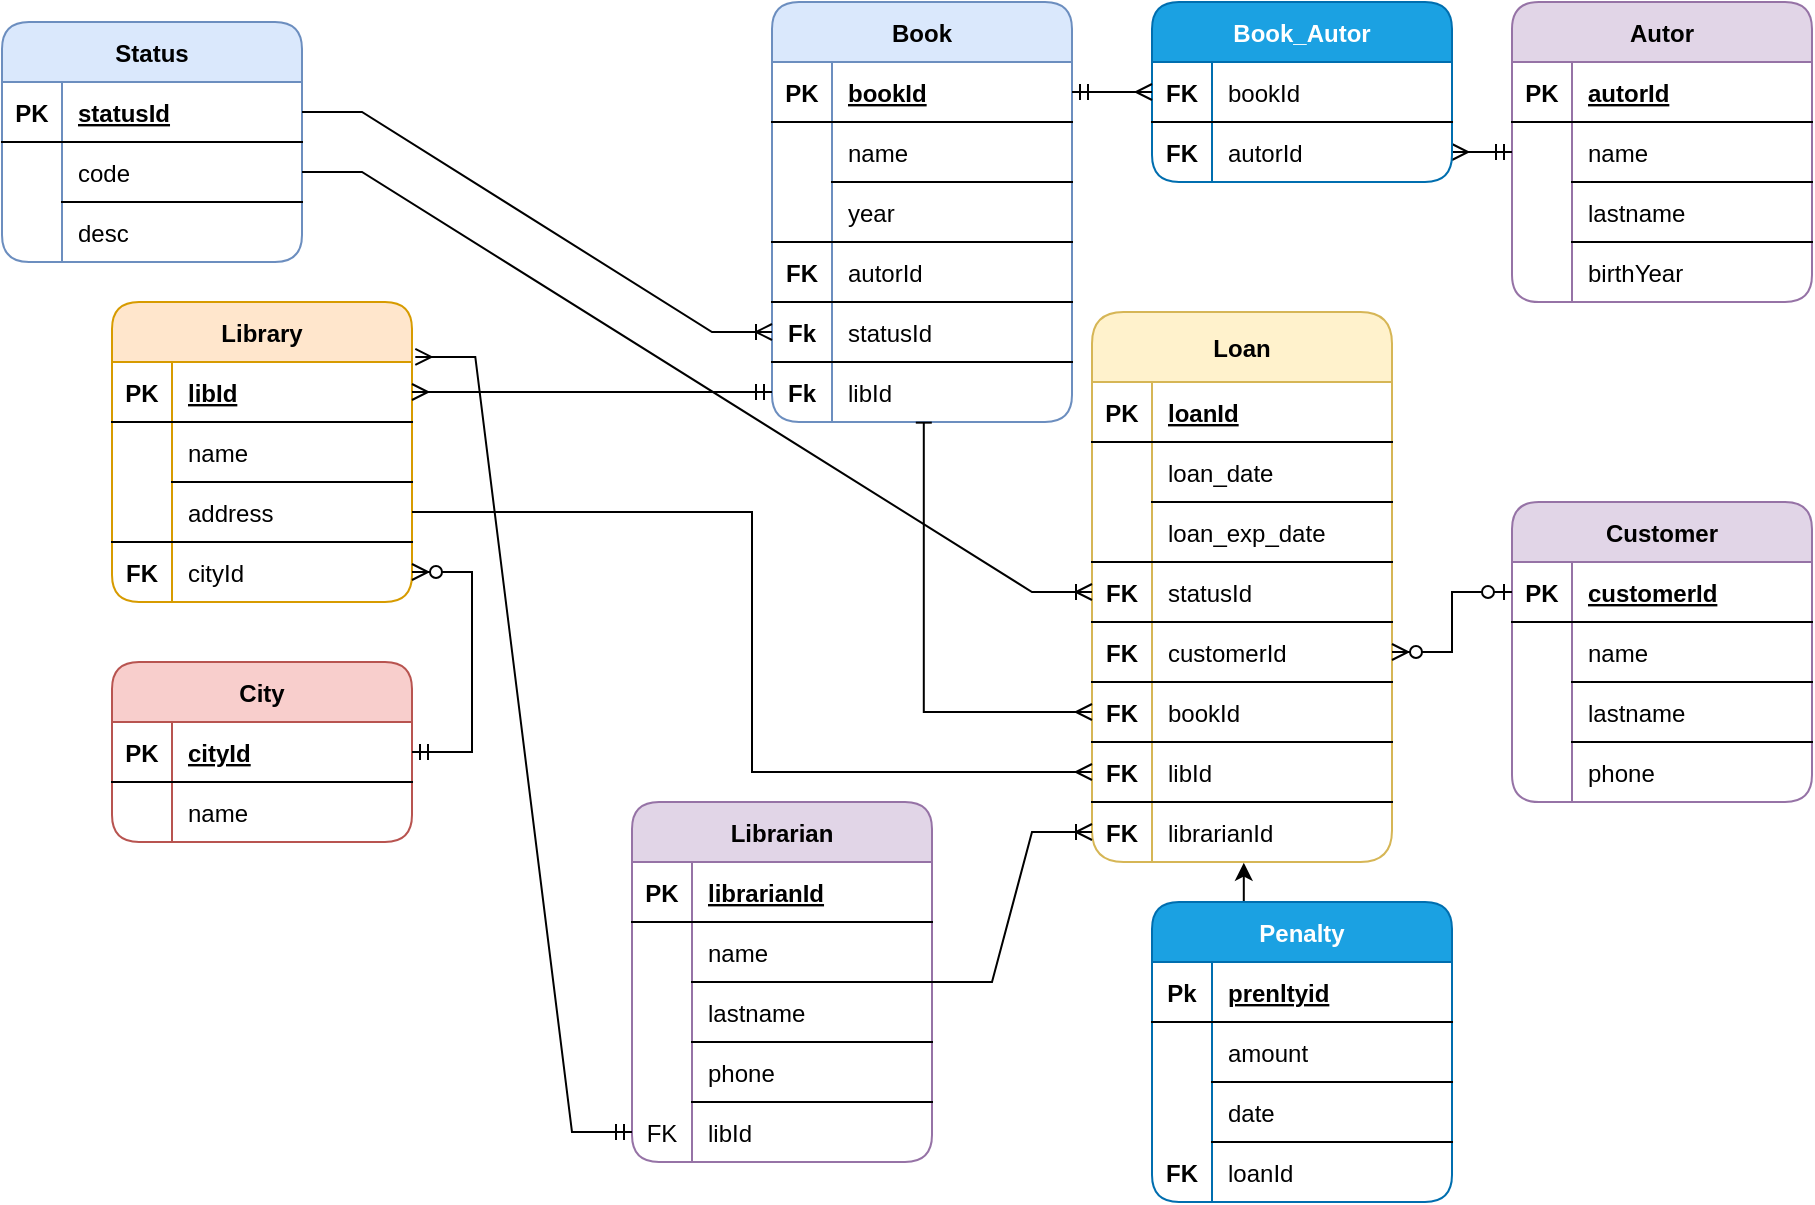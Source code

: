 <mxfile version="24.8.2">
  <diagram id="R2lEEEUBdFMjLlhIrx00" name="Page-1">
    <mxGraphModel dx="1195" dy="683" grid="1" gridSize="10" guides="1" tooltips="1" connect="1" arrows="1" fold="1" page="1" pageScale="1" pageWidth="850" pageHeight="1100" math="0" shadow="0" extFonts="Permanent Marker^https://fonts.googleapis.com/css?family=Permanent+Marker">
      <root>
        <mxCell id="0" />
        <mxCell id="1" parent="0" />
        <mxCell id="C-vyLk0tnHw3VtMMgP7b-23" value="Library" style="shape=table;startSize=30;container=1;collapsible=1;childLayout=tableLayout;fixedRows=1;rowLines=0;fontStyle=1;align=center;resizeLast=1;fillColor=#ffe6cc;strokeColor=#d79b00;rounded=1;" parent="1" vertex="1">
          <mxGeometry x="330" y="160" width="150" height="150" as="geometry" />
        </mxCell>
        <mxCell id="C-vyLk0tnHw3VtMMgP7b-24" value="" style="shape=partialRectangle;collapsible=0;dropTarget=0;pointerEvents=0;fillColor=none;points=[[0,0.5],[1,0.5]];portConstraint=eastwest;top=0;left=0;right=0;bottom=1;" parent="C-vyLk0tnHw3VtMMgP7b-23" vertex="1">
          <mxGeometry y="30" width="150" height="30" as="geometry" />
        </mxCell>
        <mxCell id="C-vyLk0tnHw3VtMMgP7b-25" value="PK" style="shape=partialRectangle;overflow=hidden;connectable=0;fillColor=none;top=0;left=0;bottom=0;right=0;fontStyle=1;" parent="C-vyLk0tnHw3VtMMgP7b-24" vertex="1">
          <mxGeometry width="30" height="30" as="geometry">
            <mxRectangle width="30" height="30" as="alternateBounds" />
          </mxGeometry>
        </mxCell>
        <mxCell id="C-vyLk0tnHw3VtMMgP7b-26" value="libId" style="shape=partialRectangle;overflow=hidden;connectable=0;fillColor=none;top=0;left=0;bottom=0;right=0;align=left;spacingLeft=6;fontStyle=5;" parent="C-vyLk0tnHw3VtMMgP7b-24" vertex="1">
          <mxGeometry x="30" width="120" height="30" as="geometry">
            <mxRectangle width="120" height="30" as="alternateBounds" />
          </mxGeometry>
        </mxCell>
        <mxCell id="C-vyLk0tnHw3VtMMgP7b-27" value="" style="shape=partialRectangle;collapsible=0;dropTarget=0;pointerEvents=0;fillColor=none;points=[[0,0.5],[1,0.5]];portConstraint=eastwest;top=0;left=0;right=0;bottom=0;" parent="C-vyLk0tnHw3VtMMgP7b-23" vertex="1">
          <mxGeometry y="60" width="150" height="30" as="geometry" />
        </mxCell>
        <mxCell id="C-vyLk0tnHw3VtMMgP7b-28" value="" style="shape=partialRectangle;overflow=hidden;connectable=0;fillColor=none;top=0;left=0;bottom=0;right=0;" parent="C-vyLk0tnHw3VtMMgP7b-27" vertex="1">
          <mxGeometry width="30" height="30" as="geometry">
            <mxRectangle width="30" height="30" as="alternateBounds" />
          </mxGeometry>
        </mxCell>
        <mxCell id="C-vyLk0tnHw3VtMMgP7b-29" value="name" style="shape=partialRectangle;overflow=hidden;connectable=0;fillColor=none;top=0;left=0;bottom=1;right=0;align=left;spacingLeft=6;" parent="C-vyLk0tnHw3VtMMgP7b-27" vertex="1">
          <mxGeometry x="30" width="120" height="30" as="geometry">
            <mxRectangle width="120" height="30" as="alternateBounds" />
          </mxGeometry>
        </mxCell>
        <mxCell id="Ng7OdXi_obNpGHTxMMuR-21" value="" style="shape=partialRectangle;collapsible=0;dropTarget=0;pointerEvents=0;fillColor=none;points=[[0,0.5],[1,0.5]];portConstraint=eastwest;top=0;left=0;right=0;bottom=0;" vertex="1" parent="C-vyLk0tnHw3VtMMgP7b-23">
          <mxGeometry y="90" width="150" height="30" as="geometry" />
        </mxCell>
        <mxCell id="Ng7OdXi_obNpGHTxMMuR-22" value="" style="shape=partialRectangle;overflow=hidden;connectable=0;fillColor=none;top=0;left=0;bottom=0;right=0;" vertex="1" parent="Ng7OdXi_obNpGHTxMMuR-21">
          <mxGeometry width="30" height="30" as="geometry">
            <mxRectangle width="30" height="30" as="alternateBounds" />
          </mxGeometry>
        </mxCell>
        <mxCell id="Ng7OdXi_obNpGHTxMMuR-23" value="address" style="shape=partialRectangle;overflow=hidden;connectable=0;fillColor=none;top=0;left=0;bottom=1;right=0;align=left;spacingLeft=6;" vertex="1" parent="Ng7OdXi_obNpGHTxMMuR-21">
          <mxGeometry x="30" width="120" height="30" as="geometry">
            <mxRectangle width="120" height="30" as="alternateBounds" />
          </mxGeometry>
        </mxCell>
        <mxCell id="Ng7OdXi_obNpGHTxMMuR-24" value="" style="shape=partialRectangle;collapsible=0;dropTarget=0;pointerEvents=0;fillColor=none;points=[[0,0.5],[1,0.5]];portConstraint=eastwest;top=0;left=0;right=0;bottom=0;" vertex="1" parent="C-vyLk0tnHw3VtMMgP7b-23">
          <mxGeometry y="120" width="150" height="30" as="geometry" />
        </mxCell>
        <mxCell id="Ng7OdXi_obNpGHTxMMuR-25" value="FK" style="shape=partialRectangle;overflow=hidden;connectable=0;fillColor=none;top=1;left=0;bottom=0;right=0;fontStyle=1" vertex="1" parent="Ng7OdXi_obNpGHTxMMuR-24">
          <mxGeometry width="30" height="30" as="geometry">
            <mxRectangle width="30" height="30" as="alternateBounds" />
          </mxGeometry>
        </mxCell>
        <mxCell id="Ng7OdXi_obNpGHTxMMuR-26" value="cityId" style="shape=partialRectangle;overflow=hidden;connectable=0;fillColor=none;top=0;left=0;bottom=0;right=0;align=left;spacingLeft=6;fontColor=default;labelBorderColor=none;" vertex="1" parent="Ng7OdXi_obNpGHTxMMuR-24">
          <mxGeometry x="30" width="120" height="30" as="geometry">
            <mxRectangle width="120" height="30" as="alternateBounds" />
          </mxGeometry>
        </mxCell>
        <mxCell id="Ng7OdXi_obNpGHTxMMuR-40" value="City" style="shape=table;startSize=30;container=1;collapsible=1;childLayout=tableLayout;fixedRows=1;rowLines=0;fontStyle=1;align=center;resizeLast=1;fillColor=#f8cecc;strokeColor=#b85450;rounded=1;" vertex="1" parent="1">
          <mxGeometry x="330" y="340" width="150" height="90" as="geometry" />
        </mxCell>
        <mxCell id="Ng7OdXi_obNpGHTxMMuR-41" value="" style="shape=partialRectangle;collapsible=0;dropTarget=0;pointerEvents=0;fillColor=none;points=[[0,0.5],[1,0.5]];portConstraint=eastwest;top=0;left=0;right=0;bottom=1;" vertex="1" parent="Ng7OdXi_obNpGHTxMMuR-40">
          <mxGeometry y="30" width="150" height="30" as="geometry" />
        </mxCell>
        <mxCell id="Ng7OdXi_obNpGHTxMMuR-42" value="PK" style="shape=partialRectangle;overflow=hidden;connectable=0;fillColor=none;top=0;left=0;bottom=0;right=0;fontStyle=1;" vertex="1" parent="Ng7OdXi_obNpGHTxMMuR-41">
          <mxGeometry width="30" height="30" as="geometry">
            <mxRectangle width="30" height="30" as="alternateBounds" />
          </mxGeometry>
        </mxCell>
        <mxCell id="Ng7OdXi_obNpGHTxMMuR-43" value="cityId" style="shape=partialRectangle;overflow=hidden;connectable=0;fillColor=none;top=0;left=0;bottom=0;right=0;align=left;spacingLeft=6;fontStyle=5;" vertex="1" parent="Ng7OdXi_obNpGHTxMMuR-41">
          <mxGeometry x="30" width="120" height="30" as="geometry">
            <mxRectangle width="120" height="30" as="alternateBounds" />
          </mxGeometry>
        </mxCell>
        <mxCell id="Ng7OdXi_obNpGHTxMMuR-44" value="" style="shape=partialRectangle;collapsible=0;dropTarget=0;pointerEvents=0;fillColor=none;points=[[0,0.5],[1,0.5]];portConstraint=eastwest;top=0;left=0;right=0;bottom=0;" vertex="1" parent="Ng7OdXi_obNpGHTxMMuR-40">
          <mxGeometry y="60" width="150" height="30" as="geometry" />
        </mxCell>
        <mxCell id="Ng7OdXi_obNpGHTxMMuR-45" value="" style="shape=partialRectangle;overflow=hidden;connectable=0;fillColor=none;top=0;left=0;bottom=0;right=0;" vertex="1" parent="Ng7OdXi_obNpGHTxMMuR-44">
          <mxGeometry width="30" height="30" as="geometry">
            <mxRectangle width="30" height="30" as="alternateBounds" />
          </mxGeometry>
        </mxCell>
        <mxCell id="Ng7OdXi_obNpGHTxMMuR-46" value="name" style="shape=partialRectangle;overflow=hidden;connectable=0;fillColor=none;top=0;left=0;bottom=0;right=0;align=left;spacingLeft=6;" vertex="1" parent="Ng7OdXi_obNpGHTxMMuR-44">
          <mxGeometry x="30" width="120" height="30" as="geometry">
            <mxRectangle width="120" height="30" as="alternateBounds" />
          </mxGeometry>
        </mxCell>
        <mxCell id="Ng7OdXi_obNpGHTxMMuR-55" value="" style="edgeStyle=entityRelationEdgeStyle;fontSize=12;html=1;endArrow=ERzeroToMany;startArrow=ERmandOne;rounded=0;exitX=1;exitY=0.5;exitDx=0;exitDy=0;" edge="1" parent="1" source="Ng7OdXi_obNpGHTxMMuR-41" target="Ng7OdXi_obNpGHTxMMuR-24">
          <mxGeometry width="100" height="100" relative="1" as="geometry">
            <mxPoint x="200.2" y="540" as="sourcePoint" />
            <mxPoint x="220.0" y="320.0" as="targetPoint" />
          </mxGeometry>
        </mxCell>
        <mxCell id="Ng7OdXi_obNpGHTxMMuR-56" value="Book " style="shape=table;startSize=30;container=1;collapsible=1;childLayout=tableLayout;fixedRows=1;rowLines=0;fontStyle=1;align=center;resizeLast=1;fillColor=#dae8fc;strokeColor=#6c8ebf;rounded=1;" vertex="1" parent="1">
          <mxGeometry x="660" y="10" width="150" height="210" as="geometry" />
        </mxCell>
        <mxCell id="Ng7OdXi_obNpGHTxMMuR-57" value="" style="shape=partialRectangle;collapsible=0;dropTarget=0;pointerEvents=0;fillColor=none;points=[[0,0.5],[1,0.5]];portConstraint=eastwest;top=0;left=0;right=0;bottom=1;" vertex="1" parent="Ng7OdXi_obNpGHTxMMuR-56">
          <mxGeometry y="30" width="150" height="30" as="geometry" />
        </mxCell>
        <mxCell id="Ng7OdXi_obNpGHTxMMuR-58" value="PK" style="shape=partialRectangle;overflow=hidden;connectable=0;fillColor=none;top=0;left=0;bottom=0;right=0;fontStyle=1;" vertex="1" parent="Ng7OdXi_obNpGHTxMMuR-57">
          <mxGeometry width="30" height="30" as="geometry">
            <mxRectangle width="30" height="30" as="alternateBounds" />
          </mxGeometry>
        </mxCell>
        <mxCell id="Ng7OdXi_obNpGHTxMMuR-59" value="bookId" style="shape=partialRectangle;overflow=hidden;connectable=0;fillColor=none;top=0;left=0;bottom=0;right=0;align=left;spacingLeft=6;fontStyle=5;" vertex="1" parent="Ng7OdXi_obNpGHTxMMuR-57">
          <mxGeometry x="30" width="120" height="30" as="geometry">
            <mxRectangle width="120" height="30" as="alternateBounds" />
          </mxGeometry>
        </mxCell>
        <mxCell id="Ng7OdXi_obNpGHTxMMuR-60" value="" style="shape=partialRectangle;collapsible=0;dropTarget=0;pointerEvents=0;fillColor=none;points=[[0,0.5],[1,0.5]];portConstraint=eastwest;top=0;left=0;right=0;bottom=0;" vertex="1" parent="Ng7OdXi_obNpGHTxMMuR-56">
          <mxGeometry y="60" width="150" height="30" as="geometry" />
        </mxCell>
        <mxCell id="Ng7OdXi_obNpGHTxMMuR-61" value="" style="shape=partialRectangle;overflow=hidden;connectable=0;fillColor=none;top=0;left=0;bottom=0;right=0;" vertex="1" parent="Ng7OdXi_obNpGHTxMMuR-60">
          <mxGeometry width="30" height="30" as="geometry">
            <mxRectangle width="30" height="30" as="alternateBounds" />
          </mxGeometry>
        </mxCell>
        <mxCell id="Ng7OdXi_obNpGHTxMMuR-62" value="name" style="shape=partialRectangle;overflow=hidden;connectable=0;fillColor=none;top=0;left=0;bottom=1;right=0;align=left;spacingLeft=6;" vertex="1" parent="Ng7OdXi_obNpGHTxMMuR-60">
          <mxGeometry x="30" width="120" height="30" as="geometry">
            <mxRectangle width="120" height="30" as="alternateBounds" />
          </mxGeometry>
        </mxCell>
        <mxCell id="Ng7OdXi_obNpGHTxMMuR-63" value="" style="shape=partialRectangle;collapsible=0;dropTarget=0;pointerEvents=0;fillColor=none;points=[[0,0.5],[1,0.5]];portConstraint=eastwest;top=0;left=0;right=0;bottom=0;" vertex="1" parent="Ng7OdXi_obNpGHTxMMuR-56">
          <mxGeometry y="90" width="150" height="30" as="geometry" />
        </mxCell>
        <mxCell id="Ng7OdXi_obNpGHTxMMuR-64" value="" style="shape=partialRectangle;overflow=hidden;connectable=0;fillColor=none;top=0;left=0;bottom=0;right=0;" vertex="1" parent="Ng7OdXi_obNpGHTxMMuR-63">
          <mxGeometry width="30" height="30" as="geometry">
            <mxRectangle width="30" height="30" as="alternateBounds" />
          </mxGeometry>
        </mxCell>
        <mxCell id="Ng7OdXi_obNpGHTxMMuR-65" value="year" style="shape=partialRectangle;overflow=hidden;connectable=0;fillColor=none;top=0;left=0;bottom=1;right=0;align=left;spacingLeft=6;" vertex="1" parent="Ng7OdXi_obNpGHTxMMuR-63">
          <mxGeometry x="30" width="120" height="30" as="geometry">
            <mxRectangle width="120" height="30" as="alternateBounds" />
          </mxGeometry>
        </mxCell>
        <mxCell id="Ng7OdXi_obNpGHTxMMuR-69" value="" style="shape=partialRectangle;collapsible=0;dropTarget=0;pointerEvents=0;fillColor=none;points=[[0,0.5],[1,0.5]];portConstraint=eastwest;top=0;left=0;right=0;bottom=0;" vertex="1" parent="Ng7OdXi_obNpGHTxMMuR-56">
          <mxGeometry y="120" width="150" height="30" as="geometry" />
        </mxCell>
        <mxCell id="Ng7OdXi_obNpGHTxMMuR-70" value="FK" style="shape=partialRectangle;overflow=hidden;connectable=0;fillColor=none;top=1;left=0;bottom=1;right=0;fontStyle=1" vertex="1" parent="Ng7OdXi_obNpGHTxMMuR-69">
          <mxGeometry width="30" height="30" as="geometry">
            <mxRectangle width="30" height="30" as="alternateBounds" />
          </mxGeometry>
        </mxCell>
        <mxCell id="Ng7OdXi_obNpGHTxMMuR-71" value="autorId" style="shape=partialRectangle;overflow=hidden;connectable=0;fillColor=none;top=0;left=0;bottom=1;right=0;align=left;spacingLeft=6;" vertex="1" parent="Ng7OdXi_obNpGHTxMMuR-69">
          <mxGeometry x="30" width="120" height="30" as="geometry">
            <mxRectangle width="120" height="30" as="alternateBounds" />
          </mxGeometry>
        </mxCell>
        <mxCell id="Ng7OdXi_obNpGHTxMMuR-72" value="" style="shape=partialRectangle;collapsible=0;dropTarget=0;pointerEvents=0;fillColor=none;points=[[0,0.5],[1,0.5]];portConstraint=eastwest;top=0;left=0;right=0;bottom=0;" vertex="1" parent="Ng7OdXi_obNpGHTxMMuR-56">
          <mxGeometry y="150" width="150" height="30" as="geometry" />
        </mxCell>
        <mxCell id="Ng7OdXi_obNpGHTxMMuR-73" value="Fk" style="shape=partialRectangle;overflow=hidden;connectable=0;fillColor=none;top=0;left=0;bottom=1;right=0;fontStyle=1" vertex="1" parent="Ng7OdXi_obNpGHTxMMuR-72">
          <mxGeometry width="30" height="30" as="geometry">
            <mxRectangle width="30" height="30" as="alternateBounds" />
          </mxGeometry>
        </mxCell>
        <mxCell id="Ng7OdXi_obNpGHTxMMuR-74" value="statusId" style="shape=partialRectangle;overflow=hidden;connectable=0;fillColor=none;top=0;left=0;bottom=1;right=0;align=left;spacingLeft=6;" vertex="1" parent="Ng7OdXi_obNpGHTxMMuR-72">
          <mxGeometry x="30" width="120" height="30" as="geometry">
            <mxRectangle width="120" height="30" as="alternateBounds" />
          </mxGeometry>
        </mxCell>
        <mxCell id="Ng7OdXi_obNpGHTxMMuR-89" value="" style="shape=partialRectangle;collapsible=0;dropTarget=0;pointerEvents=0;fillColor=none;points=[[0,0.5],[1,0.5]];portConstraint=eastwest;top=0;left=0;right=0;bottom=0;" vertex="1" parent="Ng7OdXi_obNpGHTxMMuR-56">
          <mxGeometry y="180" width="150" height="30" as="geometry" />
        </mxCell>
        <mxCell id="Ng7OdXi_obNpGHTxMMuR-90" value="Fk" style="shape=partialRectangle;overflow=hidden;connectable=0;fillColor=none;top=0;left=0;bottom=0;right=0;fontStyle=1" vertex="1" parent="Ng7OdXi_obNpGHTxMMuR-89">
          <mxGeometry width="30" height="30" as="geometry">
            <mxRectangle width="30" height="30" as="alternateBounds" />
          </mxGeometry>
        </mxCell>
        <mxCell id="Ng7OdXi_obNpGHTxMMuR-91" value="libId" style="shape=partialRectangle;overflow=hidden;connectable=0;fillColor=none;top=0;left=0;bottom=0;right=0;align=left;spacingLeft=6;" vertex="1" parent="Ng7OdXi_obNpGHTxMMuR-89">
          <mxGeometry x="30" width="120" height="30" as="geometry">
            <mxRectangle width="120" height="30" as="alternateBounds" />
          </mxGeometry>
        </mxCell>
        <mxCell id="Ng7OdXi_obNpGHTxMMuR-75" value="Autor" style="shape=table;startSize=30;container=1;collapsible=1;childLayout=tableLayout;fixedRows=1;rowLines=0;fontStyle=1;align=center;resizeLast=1;fillColor=#e1d5e7;strokeColor=#9673a6;rounded=1;" vertex="1" parent="1">
          <mxGeometry x="1030" y="10" width="150" height="150" as="geometry" />
        </mxCell>
        <mxCell id="Ng7OdXi_obNpGHTxMMuR-76" value="" style="shape=partialRectangle;collapsible=0;dropTarget=0;pointerEvents=0;fillColor=none;points=[[0,0.5],[1,0.5]];portConstraint=eastwest;top=0;left=0;right=0;bottom=1;" vertex="1" parent="Ng7OdXi_obNpGHTxMMuR-75">
          <mxGeometry y="30" width="150" height="30" as="geometry" />
        </mxCell>
        <mxCell id="Ng7OdXi_obNpGHTxMMuR-77" value="PK" style="shape=partialRectangle;overflow=hidden;connectable=0;fillColor=none;top=0;left=0;bottom=0;right=0;fontStyle=1;" vertex="1" parent="Ng7OdXi_obNpGHTxMMuR-76">
          <mxGeometry width="30" height="30" as="geometry">
            <mxRectangle width="30" height="30" as="alternateBounds" />
          </mxGeometry>
        </mxCell>
        <mxCell id="Ng7OdXi_obNpGHTxMMuR-78" value="autorId" style="shape=partialRectangle;overflow=hidden;connectable=0;fillColor=none;top=0;left=0;bottom=0;right=0;align=left;spacingLeft=6;fontStyle=5;" vertex="1" parent="Ng7OdXi_obNpGHTxMMuR-76">
          <mxGeometry x="30" width="120" height="30" as="geometry">
            <mxRectangle width="120" height="30" as="alternateBounds" />
          </mxGeometry>
        </mxCell>
        <mxCell id="Ng7OdXi_obNpGHTxMMuR-79" value="" style="shape=partialRectangle;collapsible=0;dropTarget=0;pointerEvents=0;fillColor=none;points=[[0,0.5],[1,0.5]];portConstraint=eastwest;top=0;left=0;right=0;bottom=0;" vertex="1" parent="Ng7OdXi_obNpGHTxMMuR-75">
          <mxGeometry y="60" width="150" height="30" as="geometry" />
        </mxCell>
        <mxCell id="Ng7OdXi_obNpGHTxMMuR-80" value="" style="shape=partialRectangle;overflow=hidden;connectable=0;fillColor=none;top=0;left=0;bottom=0;right=0;" vertex="1" parent="Ng7OdXi_obNpGHTxMMuR-79">
          <mxGeometry width="30" height="30" as="geometry">
            <mxRectangle width="30" height="30" as="alternateBounds" />
          </mxGeometry>
        </mxCell>
        <mxCell id="Ng7OdXi_obNpGHTxMMuR-81" value="name" style="shape=partialRectangle;overflow=hidden;connectable=0;fillColor=none;top=0;left=0;bottom=1;right=0;align=left;spacingLeft=6;" vertex="1" parent="Ng7OdXi_obNpGHTxMMuR-79">
          <mxGeometry x="30" width="120" height="30" as="geometry">
            <mxRectangle width="120" height="30" as="alternateBounds" />
          </mxGeometry>
        </mxCell>
        <mxCell id="Ng7OdXi_obNpGHTxMMuR-82" value="" style="shape=partialRectangle;collapsible=0;dropTarget=0;pointerEvents=0;fillColor=none;points=[[0,0.5],[1,0.5]];portConstraint=eastwest;top=0;left=0;right=0;bottom=0;" vertex="1" parent="Ng7OdXi_obNpGHTxMMuR-75">
          <mxGeometry y="90" width="150" height="30" as="geometry" />
        </mxCell>
        <mxCell id="Ng7OdXi_obNpGHTxMMuR-83" value="" style="shape=partialRectangle;overflow=hidden;connectable=0;fillColor=none;top=0;left=0;bottom=0;right=0;" vertex="1" parent="Ng7OdXi_obNpGHTxMMuR-82">
          <mxGeometry width="30" height="30" as="geometry">
            <mxRectangle width="30" height="30" as="alternateBounds" />
          </mxGeometry>
        </mxCell>
        <mxCell id="Ng7OdXi_obNpGHTxMMuR-84" value="lastname" style="shape=partialRectangle;overflow=hidden;connectable=0;fillColor=none;top=0;left=0;bottom=1;right=0;align=left;spacingLeft=6;" vertex="1" parent="Ng7OdXi_obNpGHTxMMuR-82">
          <mxGeometry x="30" width="120" height="30" as="geometry">
            <mxRectangle width="120" height="30" as="alternateBounds" />
          </mxGeometry>
        </mxCell>
        <mxCell id="Ng7OdXi_obNpGHTxMMuR-85" value="" style="shape=partialRectangle;collapsible=0;dropTarget=0;pointerEvents=0;fillColor=none;points=[[0,0.5],[1,0.5]];portConstraint=eastwest;top=0;left=0;right=0;bottom=0;" vertex="1" parent="Ng7OdXi_obNpGHTxMMuR-75">
          <mxGeometry y="120" width="150" height="30" as="geometry" />
        </mxCell>
        <mxCell id="Ng7OdXi_obNpGHTxMMuR-86" value="" style="shape=partialRectangle;overflow=hidden;connectable=0;fillColor=none;top=0;left=0;bottom=0;right=0;fontStyle=1" vertex="1" parent="Ng7OdXi_obNpGHTxMMuR-85">
          <mxGeometry width="30" height="30" as="geometry">
            <mxRectangle width="30" height="30" as="alternateBounds" />
          </mxGeometry>
        </mxCell>
        <mxCell id="Ng7OdXi_obNpGHTxMMuR-87" value="birthYear" style="shape=partialRectangle;overflow=hidden;connectable=0;fillColor=none;top=0;left=0;bottom=0;right=0;align=left;spacingLeft=6;fontColor=default;labelBorderColor=none;" vertex="1" parent="Ng7OdXi_obNpGHTxMMuR-85">
          <mxGeometry x="30" width="120" height="30" as="geometry">
            <mxRectangle width="120" height="30" as="alternateBounds" />
          </mxGeometry>
        </mxCell>
        <mxCell id="Ng7OdXi_obNpGHTxMMuR-88" value="" style="edgeStyle=entityRelationEdgeStyle;fontSize=12;html=1;endArrow=ERmany;startArrow=ERmandOne;rounded=0;exitX=0;exitY=0.5;exitDx=0;exitDy=0;entryX=1;entryY=0.5;entryDx=0;entryDy=0;endFill=0;" edge="1" parent="1" source="Ng7OdXi_obNpGHTxMMuR-79" target="Ng7OdXi_obNpGHTxMMuR-166">
          <mxGeometry width="100" height="100" relative="1" as="geometry">
            <mxPoint x="210" y="65" as="sourcePoint" />
            <mxPoint x="270" y="155" as="targetPoint" />
          </mxGeometry>
        </mxCell>
        <mxCell id="Ng7OdXi_obNpGHTxMMuR-92" value="" style="edgeStyle=entityRelationEdgeStyle;fontSize=12;html=1;endArrow=ERmany;startArrow=ERmandOne;rounded=0;exitX=0;exitY=0.5;exitDx=0;exitDy=0;entryX=1;entryY=0.5;entryDx=0;entryDy=0;endFill=0;" edge="1" parent="1" source="Ng7OdXi_obNpGHTxMMuR-89" target="C-vyLk0tnHw3VtMMgP7b-24">
          <mxGeometry width="100" height="100" relative="1" as="geometry">
            <mxPoint x="780" y="65" as="sourcePoint" />
            <mxPoint x="720" y="155" as="targetPoint" />
            <Array as="points">
              <mxPoint x="530" y="80" />
            </Array>
          </mxGeometry>
        </mxCell>
        <mxCell id="Ng7OdXi_obNpGHTxMMuR-93" value="Customer" style="shape=table;startSize=30;container=1;collapsible=1;childLayout=tableLayout;fixedRows=1;rowLines=0;fontStyle=1;align=center;resizeLast=1;fillColor=#e1d5e7;strokeColor=#9673a6;rounded=1;" vertex="1" parent="1">
          <mxGeometry x="1030" y="260" width="150" height="150" as="geometry" />
        </mxCell>
        <mxCell id="Ng7OdXi_obNpGHTxMMuR-94" value="" style="shape=partialRectangle;collapsible=0;dropTarget=0;pointerEvents=0;fillColor=none;points=[[0,0.5],[1,0.5]];portConstraint=eastwest;top=0;left=0;right=0;bottom=1;" vertex="1" parent="Ng7OdXi_obNpGHTxMMuR-93">
          <mxGeometry y="30" width="150" height="30" as="geometry" />
        </mxCell>
        <mxCell id="Ng7OdXi_obNpGHTxMMuR-95" value="PK" style="shape=partialRectangle;overflow=hidden;connectable=0;fillColor=none;top=0;left=0;bottom=0;right=0;fontStyle=1;" vertex="1" parent="Ng7OdXi_obNpGHTxMMuR-94">
          <mxGeometry width="30" height="30" as="geometry">
            <mxRectangle width="30" height="30" as="alternateBounds" />
          </mxGeometry>
        </mxCell>
        <mxCell id="Ng7OdXi_obNpGHTxMMuR-96" value="customerId" style="shape=partialRectangle;overflow=hidden;connectable=0;fillColor=none;top=0;left=0;bottom=0;right=0;align=left;spacingLeft=6;fontStyle=5;" vertex="1" parent="Ng7OdXi_obNpGHTxMMuR-94">
          <mxGeometry x="30" width="120" height="30" as="geometry">
            <mxRectangle width="120" height="30" as="alternateBounds" />
          </mxGeometry>
        </mxCell>
        <mxCell id="Ng7OdXi_obNpGHTxMMuR-97" value="" style="shape=partialRectangle;collapsible=0;dropTarget=0;pointerEvents=0;fillColor=none;points=[[0,0.5],[1,0.5]];portConstraint=eastwest;top=0;left=0;right=0;bottom=0;" vertex="1" parent="Ng7OdXi_obNpGHTxMMuR-93">
          <mxGeometry y="60" width="150" height="30" as="geometry" />
        </mxCell>
        <mxCell id="Ng7OdXi_obNpGHTxMMuR-98" value="" style="shape=partialRectangle;overflow=hidden;connectable=0;fillColor=none;top=0;left=0;bottom=0;right=0;" vertex="1" parent="Ng7OdXi_obNpGHTxMMuR-97">
          <mxGeometry width="30" height="30" as="geometry">
            <mxRectangle width="30" height="30" as="alternateBounds" />
          </mxGeometry>
        </mxCell>
        <mxCell id="Ng7OdXi_obNpGHTxMMuR-99" value="name" style="shape=partialRectangle;overflow=hidden;connectable=0;fillColor=none;top=0;left=0;bottom=1;right=0;align=left;spacingLeft=6;" vertex="1" parent="Ng7OdXi_obNpGHTxMMuR-97">
          <mxGeometry x="30" width="120" height="30" as="geometry">
            <mxRectangle width="120" height="30" as="alternateBounds" />
          </mxGeometry>
        </mxCell>
        <mxCell id="Ng7OdXi_obNpGHTxMMuR-100" value="" style="shape=partialRectangle;collapsible=0;dropTarget=0;pointerEvents=0;fillColor=none;points=[[0,0.5],[1,0.5]];portConstraint=eastwest;top=0;left=0;right=0;bottom=0;" vertex="1" parent="Ng7OdXi_obNpGHTxMMuR-93">
          <mxGeometry y="90" width="150" height="30" as="geometry" />
        </mxCell>
        <mxCell id="Ng7OdXi_obNpGHTxMMuR-101" value="" style="shape=partialRectangle;overflow=hidden;connectable=0;fillColor=none;top=0;left=0;bottom=0;right=0;" vertex="1" parent="Ng7OdXi_obNpGHTxMMuR-100">
          <mxGeometry width="30" height="30" as="geometry">
            <mxRectangle width="30" height="30" as="alternateBounds" />
          </mxGeometry>
        </mxCell>
        <mxCell id="Ng7OdXi_obNpGHTxMMuR-102" value="lastname" style="shape=partialRectangle;overflow=hidden;connectable=0;fillColor=none;top=0;left=0;bottom=1;right=0;align=left;spacingLeft=6;" vertex="1" parent="Ng7OdXi_obNpGHTxMMuR-100">
          <mxGeometry x="30" width="120" height="30" as="geometry">
            <mxRectangle width="120" height="30" as="alternateBounds" />
          </mxGeometry>
        </mxCell>
        <mxCell id="Ng7OdXi_obNpGHTxMMuR-103" value="" style="shape=partialRectangle;collapsible=0;dropTarget=0;pointerEvents=0;fillColor=none;points=[[0,0.5],[1,0.5]];portConstraint=eastwest;top=0;left=0;right=0;bottom=0;" vertex="1" parent="Ng7OdXi_obNpGHTxMMuR-93">
          <mxGeometry y="120" width="150" height="30" as="geometry" />
        </mxCell>
        <mxCell id="Ng7OdXi_obNpGHTxMMuR-104" value="" style="shape=partialRectangle;overflow=hidden;connectable=0;fillColor=none;top=0;left=0;bottom=0;right=0;fontStyle=1" vertex="1" parent="Ng7OdXi_obNpGHTxMMuR-103">
          <mxGeometry width="30" height="30" as="geometry">
            <mxRectangle width="30" height="30" as="alternateBounds" />
          </mxGeometry>
        </mxCell>
        <mxCell id="Ng7OdXi_obNpGHTxMMuR-105" value="phone" style="shape=partialRectangle;overflow=hidden;connectable=0;fillColor=none;top=0;left=0;bottom=0;right=0;align=left;spacingLeft=6;fontColor=default;labelBorderColor=none;" vertex="1" parent="Ng7OdXi_obNpGHTxMMuR-103">
          <mxGeometry x="30" width="120" height="30" as="geometry">
            <mxRectangle width="120" height="30" as="alternateBounds" />
          </mxGeometry>
        </mxCell>
        <mxCell id="Ng7OdXi_obNpGHTxMMuR-106" value="Librarian" style="shape=table;startSize=30;container=1;collapsible=1;childLayout=tableLayout;fixedRows=1;rowLines=0;fontStyle=1;align=center;resizeLast=1;fillColor=#e1d5e7;strokeColor=#9673a6;rounded=1;" vertex="1" parent="1">
          <mxGeometry x="590" y="410" width="150" height="180" as="geometry" />
        </mxCell>
        <mxCell id="Ng7OdXi_obNpGHTxMMuR-107" value="" style="shape=partialRectangle;collapsible=0;dropTarget=0;pointerEvents=0;fillColor=none;points=[[0,0.5],[1,0.5]];portConstraint=eastwest;top=0;left=0;right=0;bottom=1;" vertex="1" parent="Ng7OdXi_obNpGHTxMMuR-106">
          <mxGeometry y="30" width="150" height="30" as="geometry" />
        </mxCell>
        <mxCell id="Ng7OdXi_obNpGHTxMMuR-108" value="PK" style="shape=partialRectangle;overflow=hidden;connectable=0;fillColor=none;top=0;left=0;bottom=0;right=0;fontStyle=1;" vertex="1" parent="Ng7OdXi_obNpGHTxMMuR-107">
          <mxGeometry width="30" height="30" as="geometry">
            <mxRectangle width="30" height="30" as="alternateBounds" />
          </mxGeometry>
        </mxCell>
        <mxCell id="Ng7OdXi_obNpGHTxMMuR-109" value="librarianId" style="shape=partialRectangle;overflow=hidden;connectable=0;fillColor=none;top=0;left=0;bottom=0;right=0;align=left;spacingLeft=6;fontStyle=5;" vertex="1" parent="Ng7OdXi_obNpGHTxMMuR-107">
          <mxGeometry x="30" width="120" height="30" as="geometry">
            <mxRectangle width="120" height="30" as="alternateBounds" />
          </mxGeometry>
        </mxCell>
        <mxCell id="Ng7OdXi_obNpGHTxMMuR-110" value="" style="shape=partialRectangle;collapsible=0;dropTarget=0;pointerEvents=0;fillColor=none;points=[[0,0.5],[1,0.5]];portConstraint=eastwest;top=0;left=0;right=0;bottom=0;" vertex="1" parent="Ng7OdXi_obNpGHTxMMuR-106">
          <mxGeometry y="60" width="150" height="30" as="geometry" />
        </mxCell>
        <mxCell id="Ng7OdXi_obNpGHTxMMuR-111" value="" style="shape=partialRectangle;overflow=hidden;connectable=0;fillColor=none;top=0;left=0;bottom=0;right=0;" vertex="1" parent="Ng7OdXi_obNpGHTxMMuR-110">
          <mxGeometry width="30" height="30" as="geometry">
            <mxRectangle width="30" height="30" as="alternateBounds" />
          </mxGeometry>
        </mxCell>
        <mxCell id="Ng7OdXi_obNpGHTxMMuR-112" value="name" style="shape=partialRectangle;overflow=hidden;connectable=0;fillColor=none;top=0;left=0;bottom=1;right=0;align=left;spacingLeft=6;" vertex="1" parent="Ng7OdXi_obNpGHTxMMuR-110">
          <mxGeometry x="30" width="120" height="30" as="geometry">
            <mxRectangle width="120" height="30" as="alternateBounds" />
          </mxGeometry>
        </mxCell>
        <mxCell id="Ng7OdXi_obNpGHTxMMuR-113" value="" style="shape=partialRectangle;collapsible=0;dropTarget=0;pointerEvents=0;fillColor=none;points=[[0,0.5],[1,0.5]];portConstraint=eastwest;top=0;left=0;right=0;bottom=0;" vertex="1" parent="Ng7OdXi_obNpGHTxMMuR-106">
          <mxGeometry y="90" width="150" height="30" as="geometry" />
        </mxCell>
        <mxCell id="Ng7OdXi_obNpGHTxMMuR-114" value="" style="shape=partialRectangle;overflow=hidden;connectable=0;fillColor=none;top=0;left=0;bottom=0;right=0;" vertex="1" parent="Ng7OdXi_obNpGHTxMMuR-113">
          <mxGeometry width="30" height="30" as="geometry">
            <mxRectangle width="30" height="30" as="alternateBounds" />
          </mxGeometry>
        </mxCell>
        <mxCell id="Ng7OdXi_obNpGHTxMMuR-115" value="lastname" style="shape=partialRectangle;overflow=hidden;connectable=0;fillColor=none;top=0;left=0;bottom=1;right=0;align=left;spacingLeft=6;" vertex="1" parent="Ng7OdXi_obNpGHTxMMuR-113">
          <mxGeometry x="30" width="120" height="30" as="geometry">
            <mxRectangle width="120" height="30" as="alternateBounds" />
          </mxGeometry>
        </mxCell>
        <mxCell id="Ng7OdXi_obNpGHTxMMuR-116" value="" style="shape=partialRectangle;collapsible=0;dropTarget=0;pointerEvents=0;fillColor=none;points=[[0,0.5],[1,0.5]];portConstraint=eastwest;top=0;left=0;right=0;bottom=0;" vertex="1" parent="Ng7OdXi_obNpGHTxMMuR-106">
          <mxGeometry y="120" width="150" height="30" as="geometry" />
        </mxCell>
        <mxCell id="Ng7OdXi_obNpGHTxMMuR-117" value="" style="shape=partialRectangle;overflow=hidden;connectable=0;fillColor=none;top=0;left=0;bottom=0;right=0;fontStyle=1" vertex="1" parent="Ng7OdXi_obNpGHTxMMuR-116">
          <mxGeometry width="30" height="30" as="geometry">
            <mxRectangle width="30" height="30" as="alternateBounds" />
          </mxGeometry>
        </mxCell>
        <mxCell id="Ng7OdXi_obNpGHTxMMuR-118" value="phone" style="shape=partialRectangle;overflow=hidden;connectable=0;fillColor=none;top=0;left=0;bottom=1;right=0;align=left;spacingLeft=6;fontColor=default;labelBorderColor=none;" vertex="1" parent="Ng7OdXi_obNpGHTxMMuR-116">
          <mxGeometry x="30" width="120" height="30" as="geometry">
            <mxRectangle width="120" height="30" as="alternateBounds" />
          </mxGeometry>
        </mxCell>
        <mxCell id="Ng7OdXi_obNpGHTxMMuR-119" value="" style="shape=partialRectangle;collapsible=0;dropTarget=0;pointerEvents=0;fillColor=none;points=[[0,0.5],[1,0.5]];portConstraint=eastwest;top=0;left=0;right=0;bottom=0;" vertex="1" parent="Ng7OdXi_obNpGHTxMMuR-106">
          <mxGeometry y="150" width="150" height="30" as="geometry" />
        </mxCell>
        <mxCell id="Ng7OdXi_obNpGHTxMMuR-120" value="FK" style="shape=partialRectangle;overflow=hidden;connectable=0;fillColor=none;top=0;left=0;bottom=0;right=0;" vertex="1" parent="Ng7OdXi_obNpGHTxMMuR-119">
          <mxGeometry width="30" height="30" as="geometry">
            <mxRectangle width="30" height="30" as="alternateBounds" />
          </mxGeometry>
        </mxCell>
        <mxCell id="Ng7OdXi_obNpGHTxMMuR-121" value="libId" style="shape=partialRectangle;overflow=hidden;connectable=0;fillColor=none;top=0;left=0;bottom=0;right=0;align=left;spacingLeft=6;" vertex="1" parent="Ng7OdXi_obNpGHTxMMuR-119">
          <mxGeometry x="30" width="120" height="30" as="geometry">
            <mxRectangle width="120" height="30" as="alternateBounds" />
          </mxGeometry>
        </mxCell>
        <mxCell id="Ng7OdXi_obNpGHTxMMuR-122" value="" style="edgeStyle=entityRelationEdgeStyle;fontSize=12;html=1;endArrow=ERmany;startArrow=ERmandOne;rounded=0;exitX=0;exitY=0.5;exitDx=0;exitDy=0;entryX=1.011;entryY=-0.085;entryDx=0;entryDy=0;endFill=0;entryPerimeter=0;" edge="1" parent="1" source="Ng7OdXi_obNpGHTxMMuR-119" target="C-vyLk0tnHw3VtMMgP7b-24">
          <mxGeometry width="100" height="100" relative="1" as="geometry">
            <mxPoint x="570" y="215" as="sourcePoint" />
            <mxPoint x="420" y="65" as="targetPoint" />
            <Array as="points">
              <mxPoint x="540" y="90" />
            </Array>
          </mxGeometry>
        </mxCell>
        <mxCell id="Ng7OdXi_obNpGHTxMMuR-123" value="Status" style="shape=table;startSize=30;container=1;collapsible=1;childLayout=tableLayout;fixedRows=1;rowLines=0;fontStyle=1;align=center;resizeLast=1;fillColor=#dae8fc;strokeColor=#6c8ebf;rounded=1;columnLines=1;" vertex="1" parent="1">
          <mxGeometry x="275" y="20" width="150" height="120" as="geometry" />
        </mxCell>
        <mxCell id="Ng7OdXi_obNpGHTxMMuR-124" value="" style="shape=partialRectangle;collapsible=0;dropTarget=0;pointerEvents=0;fillColor=none;points=[[0,0.5],[1,0.5]];portConstraint=eastwest;top=0;left=0;right=0;bottom=1;" vertex="1" parent="Ng7OdXi_obNpGHTxMMuR-123">
          <mxGeometry y="30" width="150" height="30" as="geometry" />
        </mxCell>
        <mxCell id="Ng7OdXi_obNpGHTxMMuR-125" value="PK" style="shape=partialRectangle;overflow=hidden;connectable=0;fillColor=none;top=0;left=0;bottom=0;right=0;fontStyle=1;" vertex="1" parent="Ng7OdXi_obNpGHTxMMuR-124">
          <mxGeometry width="30" height="30" as="geometry">
            <mxRectangle width="30" height="30" as="alternateBounds" />
          </mxGeometry>
        </mxCell>
        <mxCell id="Ng7OdXi_obNpGHTxMMuR-126" value="statusId" style="shape=partialRectangle;overflow=hidden;connectable=0;fillColor=none;top=0;left=0;bottom=0;right=0;align=left;spacingLeft=6;fontStyle=5;" vertex="1" parent="Ng7OdXi_obNpGHTxMMuR-124">
          <mxGeometry x="30" width="120" height="30" as="geometry">
            <mxRectangle width="120" height="30" as="alternateBounds" />
          </mxGeometry>
        </mxCell>
        <mxCell id="Ng7OdXi_obNpGHTxMMuR-127" value="" style="shape=partialRectangle;collapsible=0;dropTarget=0;pointerEvents=0;fillColor=none;points=[[0,0.5],[1,0.5]];portConstraint=eastwest;top=0;left=0;right=0;bottom=0;" vertex="1" parent="Ng7OdXi_obNpGHTxMMuR-123">
          <mxGeometry y="60" width="150" height="30" as="geometry" />
        </mxCell>
        <mxCell id="Ng7OdXi_obNpGHTxMMuR-128" value="" style="shape=partialRectangle;overflow=hidden;connectable=0;fillColor=none;top=0;left=0;bottom=0;right=0;" vertex="1" parent="Ng7OdXi_obNpGHTxMMuR-127">
          <mxGeometry width="30" height="30" as="geometry">
            <mxRectangle width="30" height="30" as="alternateBounds" />
          </mxGeometry>
        </mxCell>
        <mxCell id="Ng7OdXi_obNpGHTxMMuR-129" value="code" style="shape=partialRectangle;overflow=hidden;connectable=0;fillColor=none;top=0;left=0;bottom=1;right=0;align=left;spacingLeft=6;" vertex="1" parent="Ng7OdXi_obNpGHTxMMuR-127">
          <mxGeometry x="30" width="120" height="30" as="geometry">
            <mxRectangle width="120" height="30" as="alternateBounds" />
          </mxGeometry>
        </mxCell>
        <mxCell id="Ng7OdXi_obNpGHTxMMuR-130" value="" style="shape=partialRectangle;collapsible=0;dropTarget=0;pointerEvents=0;fillColor=none;points=[[0,0.5],[1,0.5]];portConstraint=eastwest;top=0;left=0;right=0;bottom=0;" vertex="1" parent="Ng7OdXi_obNpGHTxMMuR-123">
          <mxGeometry y="90" width="150" height="30" as="geometry" />
        </mxCell>
        <mxCell id="Ng7OdXi_obNpGHTxMMuR-131" value="" style="shape=partialRectangle;overflow=hidden;connectable=0;fillColor=none;top=0;left=0;bottom=0;right=0;" vertex="1" parent="Ng7OdXi_obNpGHTxMMuR-130">
          <mxGeometry width="30" height="30" as="geometry">
            <mxRectangle width="30" height="30" as="alternateBounds" />
          </mxGeometry>
        </mxCell>
        <mxCell id="Ng7OdXi_obNpGHTxMMuR-132" value="desc" style="shape=partialRectangle;overflow=hidden;connectable=0;fillColor=none;top=0;left=0;bottom=0;right=0;align=left;spacingLeft=6;" vertex="1" parent="Ng7OdXi_obNpGHTxMMuR-130">
          <mxGeometry x="30" width="120" height="30" as="geometry">
            <mxRectangle width="120" height="30" as="alternateBounds" />
          </mxGeometry>
        </mxCell>
        <mxCell id="Ng7OdXi_obNpGHTxMMuR-142" value="" style="edgeStyle=entityRelationEdgeStyle;fontSize=12;html=1;endArrow=ERoneToMany;rounded=0;exitX=1;exitY=0.5;exitDx=0;exitDy=0;entryX=0;entryY=0.5;entryDx=0;entryDy=0;" edge="1" parent="1" source="Ng7OdXi_obNpGHTxMMuR-124" target="Ng7OdXi_obNpGHTxMMuR-72">
          <mxGeometry width="100" height="100" relative="1" as="geometry">
            <mxPoint x="490" y="350" as="sourcePoint" />
            <mxPoint x="590" y="250" as="targetPoint" />
          </mxGeometry>
        </mxCell>
        <mxCell id="Ng7OdXi_obNpGHTxMMuR-162" value="Book_Autor" style="shape=table;startSize=30;container=1;collapsible=1;childLayout=tableLayout;fixedRows=1;rowLines=0;fontStyle=1;align=center;resizeLast=1;fillColor=#1ba1e2;strokeColor=#006EAF;rounded=1;fontColor=#ffffff;" vertex="1" parent="1">
          <mxGeometry x="850" y="10" width="150" height="90" as="geometry" />
        </mxCell>
        <mxCell id="Ng7OdXi_obNpGHTxMMuR-163" value="" style="shape=partialRectangle;collapsible=0;dropTarget=0;pointerEvents=0;fillColor=none;points=[[0,0.5],[1,0.5]];portConstraint=eastwest;top=0;left=0;right=0;bottom=1;" vertex="1" parent="Ng7OdXi_obNpGHTxMMuR-162">
          <mxGeometry y="30" width="150" height="30" as="geometry" />
        </mxCell>
        <mxCell id="Ng7OdXi_obNpGHTxMMuR-164" value="FK" style="shape=partialRectangle;overflow=hidden;connectable=0;fillColor=none;top=0;left=0;bottom=0;right=0;fontStyle=1;" vertex="1" parent="Ng7OdXi_obNpGHTxMMuR-163">
          <mxGeometry width="30" height="30" as="geometry">
            <mxRectangle width="30" height="30" as="alternateBounds" />
          </mxGeometry>
        </mxCell>
        <mxCell id="Ng7OdXi_obNpGHTxMMuR-165" value="bookId" style="shape=partialRectangle;overflow=hidden;connectable=0;fillColor=none;top=0;left=0;bottom=0;right=0;align=left;spacingLeft=6;fontStyle=0;" vertex="1" parent="Ng7OdXi_obNpGHTxMMuR-163">
          <mxGeometry x="30" width="120" height="30" as="geometry">
            <mxRectangle width="120" height="30" as="alternateBounds" />
          </mxGeometry>
        </mxCell>
        <mxCell id="Ng7OdXi_obNpGHTxMMuR-166" value="" style="shape=partialRectangle;collapsible=0;dropTarget=0;pointerEvents=0;fillColor=none;points=[[0,0.5],[1,0.5]];portConstraint=eastwest;top=0;left=0;right=0;bottom=0;" vertex="1" parent="Ng7OdXi_obNpGHTxMMuR-162">
          <mxGeometry y="60" width="150" height="30" as="geometry" />
        </mxCell>
        <mxCell id="Ng7OdXi_obNpGHTxMMuR-167" value="FK" style="shape=partialRectangle;overflow=hidden;connectable=0;fillColor=none;top=0;left=0;bottom=0;right=0;fontStyle=1" vertex="1" parent="Ng7OdXi_obNpGHTxMMuR-166">
          <mxGeometry width="30" height="30" as="geometry">
            <mxRectangle width="30" height="30" as="alternateBounds" />
          </mxGeometry>
        </mxCell>
        <mxCell id="Ng7OdXi_obNpGHTxMMuR-168" value="autorId" style="shape=partialRectangle;overflow=hidden;connectable=0;fillColor=none;top=0;left=0;bottom=0;right=0;align=left;spacingLeft=6;" vertex="1" parent="Ng7OdXi_obNpGHTxMMuR-166">
          <mxGeometry x="30" width="120" height="30" as="geometry">
            <mxRectangle width="120" height="30" as="alternateBounds" />
          </mxGeometry>
        </mxCell>
        <mxCell id="Ng7OdXi_obNpGHTxMMuR-169" style="edgeStyle=orthogonalEdgeStyle;rounded=0;orthogonalLoop=1;jettySize=auto;html=1;exitX=1;exitY=0.5;exitDx=0;exitDy=0;entryX=0;entryY=0.5;entryDx=0;entryDy=0;endArrow=ERmany;endFill=0;startArrow=ERmandOne;startFill=0;" edge="1" parent="1" source="Ng7OdXi_obNpGHTxMMuR-57" target="Ng7OdXi_obNpGHTxMMuR-163">
          <mxGeometry relative="1" as="geometry" />
        </mxCell>
        <mxCell id="Ng7OdXi_obNpGHTxMMuR-170" value="Loan" style="shape=table;startSize=35;container=1;collapsible=1;childLayout=tableLayout;fixedRows=1;rowLines=0;fontStyle=1;align=center;resizeLast=1;fillColor=#fff2cc;strokeColor=#d6b656;rounded=1;" vertex="1" parent="1">
          <mxGeometry x="820" y="165" width="150" height="275" as="geometry" />
        </mxCell>
        <mxCell id="Ng7OdXi_obNpGHTxMMuR-171" value="" style="shape=partialRectangle;collapsible=0;dropTarget=0;pointerEvents=0;fillColor=none;points=[[0,0.5],[1,0.5]];portConstraint=eastwest;top=0;left=0;right=0;bottom=1;" vertex="1" parent="Ng7OdXi_obNpGHTxMMuR-170">
          <mxGeometry y="35" width="150" height="30" as="geometry" />
        </mxCell>
        <mxCell id="Ng7OdXi_obNpGHTxMMuR-172" value="PK" style="shape=partialRectangle;overflow=hidden;connectable=0;fillColor=none;top=0;left=0;bottom=0;right=0;fontStyle=1;" vertex="1" parent="Ng7OdXi_obNpGHTxMMuR-171">
          <mxGeometry width="30" height="30" as="geometry">
            <mxRectangle width="30" height="30" as="alternateBounds" />
          </mxGeometry>
        </mxCell>
        <mxCell id="Ng7OdXi_obNpGHTxMMuR-173" value="loanId" style="shape=partialRectangle;overflow=hidden;connectable=0;fillColor=none;top=0;left=0;bottom=0;right=0;align=left;spacingLeft=6;fontStyle=5;" vertex="1" parent="Ng7OdXi_obNpGHTxMMuR-171">
          <mxGeometry x="30" width="120" height="30" as="geometry">
            <mxRectangle width="120" height="30" as="alternateBounds" />
          </mxGeometry>
        </mxCell>
        <mxCell id="Ng7OdXi_obNpGHTxMMuR-174" value="" style="shape=partialRectangle;collapsible=0;dropTarget=0;pointerEvents=0;fillColor=none;points=[[0,0.5],[1,0.5]];portConstraint=eastwest;top=0;left=0;right=0;bottom=0;" vertex="1" parent="Ng7OdXi_obNpGHTxMMuR-170">
          <mxGeometry y="65" width="150" height="30" as="geometry" />
        </mxCell>
        <mxCell id="Ng7OdXi_obNpGHTxMMuR-175" value="" style="shape=partialRectangle;overflow=hidden;connectable=0;fillColor=none;top=0;left=0;bottom=0;right=0;" vertex="1" parent="Ng7OdXi_obNpGHTxMMuR-174">
          <mxGeometry width="30" height="30" as="geometry">
            <mxRectangle width="30" height="30" as="alternateBounds" />
          </mxGeometry>
        </mxCell>
        <mxCell id="Ng7OdXi_obNpGHTxMMuR-176" value="loan_date" style="shape=partialRectangle;overflow=hidden;connectable=0;fillColor=none;top=0;left=0;bottom=1;right=0;align=left;spacingLeft=6;" vertex="1" parent="Ng7OdXi_obNpGHTxMMuR-174">
          <mxGeometry x="30" width="120" height="30" as="geometry">
            <mxRectangle width="120" height="30" as="alternateBounds" />
          </mxGeometry>
        </mxCell>
        <mxCell id="Ng7OdXi_obNpGHTxMMuR-177" value="" style="shape=partialRectangle;collapsible=0;dropTarget=0;pointerEvents=0;fillColor=none;points=[[0,0.5],[1,0.5]];portConstraint=eastwest;top=0;left=0;right=0;bottom=0;" vertex="1" parent="Ng7OdXi_obNpGHTxMMuR-170">
          <mxGeometry y="95" width="150" height="30" as="geometry" />
        </mxCell>
        <mxCell id="Ng7OdXi_obNpGHTxMMuR-178" value="" style="shape=partialRectangle;overflow=hidden;connectable=0;fillColor=none;top=0;left=0;bottom=0;right=0;" vertex="1" parent="Ng7OdXi_obNpGHTxMMuR-177">
          <mxGeometry width="30" height="30" as="geometry">
            <mxRectangle width="30" height="30" as="alternateBounds" />
          </mxGeometry>
        </mxCell>
        <mxCell id="Ng7OdXi_obNpGHTxMMuR-179" value="loan_exp_date" style="shape=partialRectangle;overflow=hidden;connectable=0;fillColor=none;top=0;left=0;bottom=1;right=0;align=left;spacingLeft=6;" vertex="1" parent="Ng7OdXi_obNpGHTxMMuR-177">
          <mxGeometry x="30" width="120" height="30" as="geometry">
            <mxRectangle width="120" height="30" as="alternateBounds" />
          </mxGeometry>
        </mxCell>
        <mxCell id="Ng7OdXi_obNpGHTxMMuR-212" value="" style="shape=partialRectangle;collapsible=0;dropTarget=0;pointerEvents=0;fillColor=none;points=[[0,0.5],[1,0.5]];portConstraint=eastwest;top=0;left=0;right=0;bottom=0;" vertex="1" parent="Ng7OdXi_obNpGHTxMMuR-170">
          <mxGeometry y="125" width="150" height="30" as="geometry" />
        </mxCell>
        <mxCell id="Ng7OdXi_obNpGHTxMMuR-213" value="FK" style="shape=partialRectangle;overflow=hidden;connectable=0;fillColor=none;top=1;left=0;bottom=0;right=0;fontStyle=1" vertex="1" parent="Ng7OdXi_obNpGHTxMMuR-212">
          <mxGeometry width="30" height="30" as="geometry">
            <mxRectangle width="30" height="30" as="alternateBounds" />
          </mxGeometry>
        </mxCell>
        <mxCell id="Ng7OdXi_obNpGHTxMMuR-214" value="statusId" style="shape=partialRectangle;overflow=hidden;connectable=0;fillColor=none;top=0;left=0;bottom=1;right=0;align=left;spacingLeft=6;" vertex="1" parent="Ng7OdXi_obNpGHTxMMuR-212">
          <mxGeometry x="30" width="120" height="30" as="geometry">
            <mxRectangle width="120" height="30" as="alternateBounds" />
          </mxGeometry>
        </mxCell>
        <mxCell id="Ng7OdXi_obNpGHTxMMuR-180" value="" style="shape=partialRectangle;collapsible=0;dropTarget=0;pointerEvents=0;fillColor=none;points=[[0,0.5],[1,0.5]];portConstraint=eastwest;top=0;left=0;right=0;bottom=0;" vertex="1" parent="Ng7OdXi_obNpGHTxMMuR-170">
          <mxGeometry y="155" width="150" height="30" as="geometry" />
        </mxCell>
        <mxCell id="Ng7OdXi_obNpGHTxMMuR-181" value="FK" style="shape=partialRectangle;overflow=hidden;connectable=0;fillColor=none;top=1;left=0;bottom=0;right=0;fontStyle=1" vertex="1" parent="Ng7OdXi_obNpGHTxMMuR-180">
          <mxGeometry width="30" height="30" as="geometry">
            <mxRectangle width="30" height="30" as="alternateBounds" />
          </mxGeometry>
        </mxCell>
        <mxCell id="Ng7OdXi_obNpGHTxMMuR-182" value="customerId" style="shape=partialRectangle;overflow=hidden;connectable=0;fillColor=none;top=0;left=0;bottom=1;right=0;align=left;spacingLeft=6;fontColor=default;labelBorderColor=none;" vertex="1" parent="Ng7OdXi_obNpGHTxMMuR-180">
          <mxGeometry x="30" width="120" height="30" as="geometry">
            <mxRectangle width="120" height="30" as="alternateBounds" />
          </mxGeometry>
        </mxCell>
        <mxCell id="Ng7OdXi_obNpGHTxMMuR-183" value="" style="shape=partialRectangle;collapsible=0;dropTarget=0;pointerEvents=0;fillColor=none;points=[[0,0.5],[1,0.5]];portConstraint=eastwest;top=0;left=0;right=0;bottom=0;" vertex="1" parent="Ng7OdXi_obNpGHTxMMuR-170">
          <mxGeometry y="185" width="150" height="30" as="geometry" />
        </mxCell>
        <mxCell id="Ng7OdXi_obNpGHTxMMuR-184" value="FK" style="shape=partialRectangle;overflow=hidden;connectable=0;fillColor=none;top=1;left=0;bottom=1;right=0;fontStyle=1" vertex="1" parent="Ng7OdXi_obNpGHTxMMuR-183">
          <mxGeometry width="30" height="30" as="geometry">
            <mxRectangle width="30" height="30" as="alternateBounds" />
          </mxGeometry>
        </mxCell>
        <mxCell id="Ng7OdXi_obNpGHTxMMuR-185" value="bookId" style="shape=partialRectangle;overflow=hidden;connectable=0;fillColor=none;top=0;left=0;bottom=1;right=0;align=left;spacingLeft=6;fontColor=default;labelBorderColor=none;" vertex="1" parent="Ng7OdXi_obNpGHTxMMuR-183">
          <mxGeometry x="30" width="120" height="30" as="geometry">
            <mxRectangle width="120" height="30" as="alternateBounds" />
          </mxGeometry>
        </mxCell>
        <mxCell id="Ng7OdXi_obNpGHTxMMuR-186" value="" style="shape=partialRectangle;collapsible=0;dropTarget=0;pointerEvents=0;fillColor=none;points=[[0,0.5],[1,0.5]];portConstraint=eastwest;top=0;left=0;right=0;bottom=0;" vertex="1" parent="Ng7OdXi_obNpGHTxMMuR-170">
          <mxGeometry y="215" width="150" height="30" as="geometry" />
        </mxCell>
        <mxCell id="Ng7OdXi_obNpGHTxMMuR-187" value="FK" style="shape=partialRectangle;overflow=hidden;connectable=0;fillColor=none;top=1;left=0;bottom=1;right=0;fontStyle=1" vertex="1" parent="Ng7OdXi_obNpGHTxMMuR-186">
          <mxGeometry width="30" height="30" as="geometry">
            <mxRectangle width="30" height="30" as="alternateBounds" />
          </mxGeometry>
        </mxCell>
        <mxCell id="Ng7OdXi_obNpGHTxMMuR-188" value="libId" style="shape=partialRectangle;overflow=hidden;connectable=0;fillColor=none;top=0;left=0;bottom=1;right=0;align=left;spacingLeft=6;fontColor=default;labelBorderColor=none;" vertex="1" parent="Ng7OdXi_obNpGHTxMMuR-186">
          <mxGeometry x="30" width="120" height="30" as="geometry">
            <mxRectangle width="120" height="30" as="alternateBounds" />
          </mxGeometry>
        </mxCell>
        <mxCell id="Ng7OdXi_obNpGHTxMMuR-189" value="" style="shape=partialRectangle;collapsible=0;dropTarget=0;pointerEvents=0;fillColor=none;points=[[0,0.5],[1,0.5]];portConstraint=eastwest;top=0;left=0;right=0;bottom=0;" vertex="1" parent="Ng7OdXi_obNpGHTxMMuR-170">
          <mxGeometry y="245" width="150" height="30" as="geometry" />
        </mxCell>
        <mxCell id="Ng7OdXi_obNpGHTxMMuR-190" value="FK" style="shape=partialRectangle;overflow=hidden;connectable=0;fillColor=none;top=1;left=0;bottom=0;right=0;fontStyle=1" vertex="1" parent="Ng7OdXi_obNpGHTxMMuR-189">
          <mxGeometry width="30" height="30" as="geometry">
            <mxRectangle width="30" height="30" as="alternateBounds" />
          </mxGeometry>
        </mxCell>
        <mxCell id="Ng7OdXi_obNpGHTxMMuR-191" value="librarianId" style="shape=partialRectangle;overflow=hidden;connectable=0;fillColor=none;top=0;left=0;bottom=0;right=0;align=left;spacingLeft=6;fontColor=default;labelBorderColor=none;" vertex="1" parent="Ng7OdXi_obNpGHTxMMuR-189">
          <mxGeometry x="30" width="120" height="30" as="geometry">
            <mxRectangle width="120" height="30" as="alternateBounds" />
          </mxGeometry>
        </mxCell>
        <mxCell id="Ng7OdXi_obNpGHTxMMuR-192" value="" style="edgeStyle=entityRelationEdgeStyle;fontSize=12;html=1;endArrow=ERzeroToMany;startArrow=ERzeroToOne;rounded=0;entryX=1;entryY=0.5;entryDx=0;entryDy=0;exitX=0;exitY=0.5;exitDx=0;exitDy=0;" edge="1" parent="1" source="Ng7OdXi_obNpGHTxMMuR-94" target="Ng7OdXi_obNpGHTxMMuR-180">
          <mxGeometry width="100" height="100" relative="1" as="geometry">
            <mxPoint x="1040" y="305" as="sourcePoint" />
            <mxPoint x="320" y="590" as="targetPoint" />
          </mxGeometry>
        </mxCell>
        <mxCell id="Ng7OdXi_obNpGHTxMMuR-193" value="" style="edgeStyle=entityRelationEdgeStyle;fontSize=12;html=1;endArrow=ERoneToMany;rounded=0;entryX=0;entryY=0.5;entryDx=0;entryDy=0;" edge="1" parent="1" source="Ng7OdXi_obNpGHTxMMuR-106" target="Ng7OdXi_obNpGHTxMMuR-189">
          <mxGeometry width="100" height="100" relative="1" as="geometry">
            <mxPoint x="770" y="430" as="sourcePoint" />
            <mxPoint x="1050" y="490" as="targetPoint" />
            <Array as="points">
              <mxPoint x="970" y="460" />
            </Array>
          </mxGeometry>
        </mxCell>
        <mxCell id="Ng7OdXi_obNpGHTxMMuR-196" style="edgeStyle=orthogonalEdgeStyle;rounded=0;orthogonalLoop=1;jettySize=auto;html=1;exitX=0;exitY=0.5;exitDx=0;exitDy=0;entryX=0.506;entryY=1.011;entryDx=0;entryDy=0;entryPerimeter=0;endArrow=baseDash;endFill=0;startArrow=ERmany;startFill=0;" edge="1" parent="1" source="Ng7OdXi_obNpGHTxMMuR-183" target="Ng7OdXi_obNpGHTxMMuR-89">
          <mxGeometry relative="1" as="geometry" />
        </mxCell>
        <mxCell id="Ng7OdXi_obNpGHTxMMuR-197" style="edgeStyle=orthogonalEdgeStyle;rounded=0;orthogonalLoop=1;jettySize=auto;html=1;exitX=1;exitY=0.5;exitDx=0;exitDy=0;entryX=0;entryY=0.5;entryDx=0;entryDy=0;endArrow=ERmany;endFill=0;" edge="1" parent="1" source="Ng7OdXi_obNpGHTxMMuR-21" target="Ng7OdXi_obNpGHTxMMuR-186">
          <mxGeometry relative="1" as="geometry">
            <Array as="points">
              <mxPoint x="650" y="265" />
              <mxPoint x="650" y="395" />
            </Array>
          </mxGeometry>
        </mxCell>
        <mxCell id="Ng7OdXi_obNpGHTxMMuR-211" style="edgeStyle=orthogonalEdgeStyle;rounded=0;orthogonalLoop=1;jettySize=auto;html=1;exitX=0.5;exitY=0;exitDx=0;exitDy=0;entryX=0.506;entryY=1.011;entryDx=0;entryDy=0;entryPerimeter=0;" edge="1" parent="1" source="Ng7OdXi_obNpGHTxMMuR-198" target="Ng7OdXi_obNpGHTxMMuR-189">
          <mxGeometry relative="1" as="geometry">
            <mxPoint x="895" y="420" as="targetPoint" />
          </mxGeometry>
        </mxCell>
        <mxCell id="Ng7OdXi_obNpGHTxMMuR-198" value="Penalty" style="shape=table;startSize=30;container=1;collapsible=1;childLayout=tableLayout;fixedRows=1;rowLines=0;fontStyle=1;align=center;resizeLast=1;fillColor=#1ba1e2;strokeColor=#006EAF;rounded=1;fontColor=#ffffff;" vertex="1" parent="1">
          <mxGeometry x="850" y="460" width="150" height="150" as="geometry" />
        </mxCell>
        <mxCell id="Ng7OdXi_obNpGHTxMMuR-199" value="" style="shape=partialRectangle;collapsible=0;dropTarget=0;pointerEvents=0;fillColor=none;points=[[0,0.5],[1,0.5]];portConstraint=eastwest;top=0;left=0;right=0;bottom=1;" vertex="1" parent="Ng7OdXi_obNpGHTxMMuR-198">
          <mxGeometry y="30" width="150" height="30" as="geometry" />
        </mxCell>
        <mxCell id="Ng7OdXi_obNpGHTxMMuR-200" value="Pk" style="shape=partialRectangle;overflow=hidden;connectable=0;fillColor=none;top=0;left=0;bottom=0;right=0;fontStyle=1;" vertex="1" parent="Ng7OdXi_obNpGHTxMMuR-199">
          <mxGeometry width="30" height="30" as="geometry">
            <mxRectangle width="30" height="30" as="alternateBounds" />
          </mxGeometry>
        </mxCell>
        <mxCell id="Ng7OdXi_obNpGHTxMMuR-201" value="prenltyid" style="shape=partialRectangle;overflow=hidden;connectable=0;fillColor=none;top=0;left=0;bottom=0;right=0;align=left;spacingLeft=6;fontStyle=5;" vertex="1" parent="Ng7OdXi_obNpGHTxMMuR-199">
          <mxGeometry x="30" width="120" height="30" as="geometry">
            <mxRectangle width="120" height="30" as="alternateBounds" />
          </mxGeometry>
        </mxCell>
        <mxCell id="Ng7OdXi_obNpGHTxMMuR-202" value="" style="shape=partialRectangle;collapsible=0;dropTarget=0;pointerEvents=0;fillColor=none;points=[[0,0.5],[1,0.5]];portConstraint=eastwest;top=0;left=0;right=0;bottom=0;" vertex="1" parent="Ng7OdXi_obNpGHTxMMuR-198">
          <mxGeometry y="60" width="150" height="30" as="geometry" />
        </mxCell>
        <mxCell id="Ng7OdXi_obNpGHTxMMuR-203" value="" style="shape=partialRectangle;overflow=hidden;connectable=0;fillColor=none;top=0;left=0;bottom=0;right=0;fontStyle=1" vertex="1" parent="Ng7OdXi_obNpGHTxMMuR-202">
          <mxGeometry width="30" height="30" as="geometry">
            <mxRectangle width="30" height="30" as="alternateBounds" />
          </mxGeometry>
        </mxCell>
        <mxCell id="Ng7OdXi_obNpGHTxMMuR-204" value="amount " style="shape=partialRectangle;overflow=hidden;connectable=0;fillColor=none;top=0;left=0;bottom=1;right=0;align=left;spacingLeft=6;" vertex="1" parent="Ng7OdXi_obNpGHTxMMuR-202">
          <mxGeometry x="30" width="120" height="30" as="geometry">
            <mxRectangle width="120" height="30" as="alternateBounds" />
          </mxGeometry>
        </mxCell>
        <mxCell id="Ng7OdXi_obNpGHTxMMuR-205" value="" style="shape=partialRectangle;collapsible=0;dropTarget=0;pointerEvents=0;fillColor=none;points=[[0,0.5],[1,0.5]];portConstraint=eastwest;top=0;left=0;right=0;bottom=0;" vertex="1" parent="Ng7OdXi_obNpGHTxMMuR-198">
          <mxGeometry y="90" width="150" height="30" as="geometry" />
        </mxCell>
        <mxCell id="Ng7OdXi_obNpGHTxMMuR-206" value="" style="shape=partialRectangle;overflow=hidden;connectable=0;fillColor=none;top=0;left=0;bottom=0;right=0;fontStyle=1" vertex="1" parent="Ng7OdXi_obNpGHTxMMuR-205">
          <mxGeometry width="30" height="30" as="geometry">
            <mxRectangle width="30" height="30" as="alternateBounds" />
          </mxGeometry>
        </mxCell>
        <mxCell id="Ng7OdXi_obNpGHTxMMuR-207" value="date" style="shape=partialRectangle;overflow=hidden;connectable=0;fillColor=none;top=0;left=0;bottom=1;right=0;align=left;spacingLeft=6;" vertex="1" parent="Ng7OdXi_obNpGHTxMMuR-205">
          <mxGeometry x="30" width="120" height="30" as="geometry">
            <mxRectangle width="120" height="30" as="alternateBounds" />
          </mxGeometry>
        </mxCell>
        <mxCell id="Ng7OdXi_obNpGHTxMMuR-208" value="" style="shape=partialRectangle;collapsible=0;dropTarget=0;pointerEvents=0;fillColor=none;points=[[0,0.5],[1,0.5]];portConstraint=eastwest;top=0;left=0;right=0;bottom=0;" vertex="1" parent="Ng7OdXi_obNpGHTxMMuR-198">
          <mxGeometry y="120" width="150" height="30" as="geometry" />
        </mxCell>
        <mxCell id="Ng7OdXi_obNpGHTxMMuR-209" value="FK" style="shape=partialRectangle;overflow=hidden;connectable=0;fillColor=none;top=0;left=0;bottom=0;right=0;fontStyle=1" vertex="1" parent="Ng7OdXi_obNpGHTxMMuR-208">
          <mxGeometry width="30" height="30" as="geometry">
            <mxRectangle width="30" height="30" as="alternateBounds" />
          </mxGeometry>
        </mxCell>
        <mxCell id="Ng7OdXi_obNpGHTxMMuR-210" value="loanId" style="shape=partialRectangle;overflow=hidden;connectable=0;fillColor=none;top=0;left=0;bottom=0;right=0;align=left;spacingLeft=6;" vertex="1" parent="Ng7OdXi_obNpGHTxMMuR-208">
          <mxGeometry x="30" width="120" height="30" as="geometry">
            <mxRectangle width="120" height="30" as="alternateBounds" />
          </mxGeometry>
        </mxCell>
        <mxCell id="Ng7OdXi_obNpGHTxMMuR-215" value="" style="edgeStyle=entityRelationEdgeStyle;fontSize=12;html=1;endArrow=ERoneToMany;rounded=0;exitX=1;exitY=0.5;exitDx=0;exitDy=0;entryX=0;entryY=0.5;entryDx=0;entryDy=0;" edge="1" parent="1" source="Ng7OdXi_obNpGHTxMMuR-127" target="Ng7OdXi_obNpGHTxMMuR-212">
          <mxGeometry width="100" height="100" relative="1" as="geometry">
            <mxPoint x="435" y="75" as="sourcePoint" />
            <mxPoint x="670" y="185" as="targetPoint" />
            <Array as="points">
              <mxPoint x="550" y="150" />
              <mxPoint x="550" y="160" />
            </Array>
          </mxGeometry>
        </mxCell>
      </root>
    </mxGraphModel>
  </diagram>
</mxfile>
